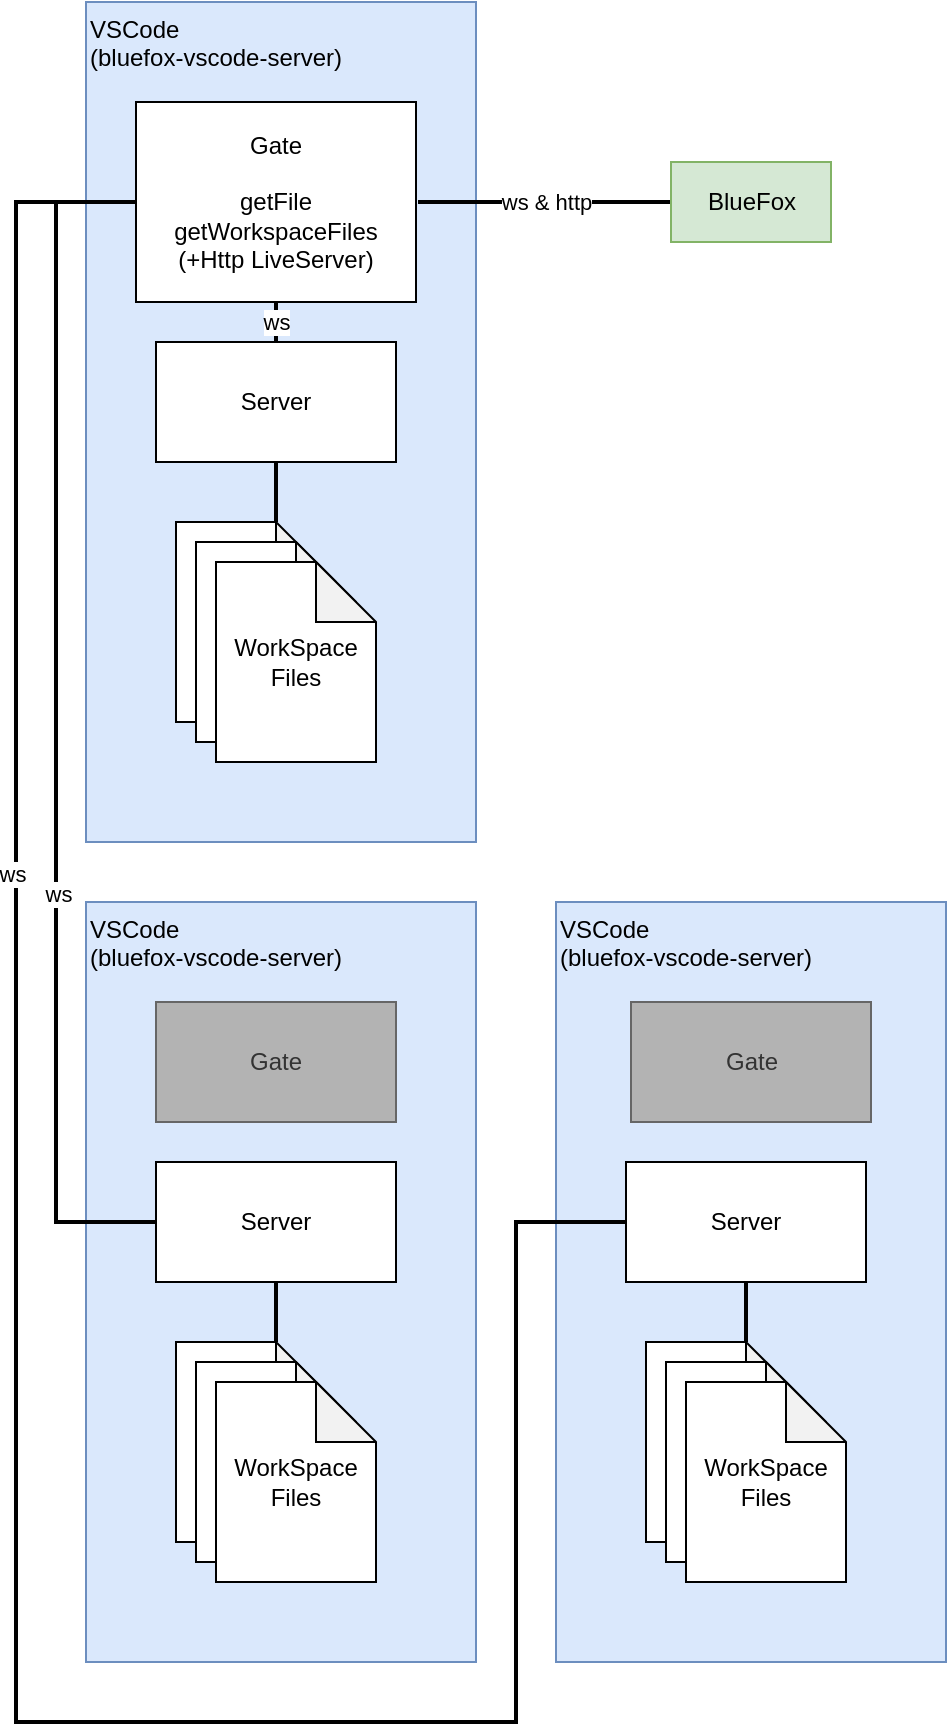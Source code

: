 <mxfile version="15.4.0" type="device"><diagram id="mF0uGgLuTAJ0pnaCI756" name="ページ1"><mxGraphModel dx="769" dy="944" grid="1" gridSize="10" guides="1" tooltips="1" connect="1" arrows="1" fold="1" page="1" pageScale="1" pageWidth="2000" pageHeight="20000" math="0" shadow="0"><root><mxCell id="0"/><mxCell id="1" parent="0"/><mxCell id="6HdusNTg1-TaHnYE0VaW-5" value="VSCode&lt;br&gt;(bluefox-vscode-server)" style="rounded=0;whiteSpace=wrap;html=1;align=left;verticalAlign=top;fillColor=#dae8fc;strokeColor=#6c8ebf;" vertex="1" parent="1"><mxGeometry x="345" y="400" width="195" height="420" as="geometry"/></mxCell><mxCell id="6HdusNTg1-TaHnYE0VaW-12" value="ws" style="edgeStyle=orthogonalEdgeStyle;rounded=0;orthogonalLoop=1;jettySize=auto;html=1;entryX=0.5;entryY=0;entryDx=0;entryDy=0;endArrow=none;endFill=0;strokeWidth=2;" edge="1" parent="1" source="6HdusNTg1-TaHnYE0VaW-1" target="6HdusNTg1-TaHnYE0VaW-2"><mxGeometry relative="1" as="geometry"/></mxCell><mxCell id="6HdusNTg1-TaHnYE0VaW-33" value="ws &amp;amp; http" style="edgeStyle=orthogonalEdgeStyle;rounded=0;orthogonalLoop=1;jettySize=auto;html=1;entryX=0;entryY=0.5;entryDx=0;entryDy=0;endArrow=none;endFill=0;strokeWidth=2;" edge="1" parent="1"><mxGeometry relative="1" as="geometry"><mxPoint x="511" y="500" as="sourcePoint"/><mxPoint x="638.5" y="500" as="targetPoint"/></mxGeometry></mxCell><mxCell id="6HdusNTg1-TaHnYE0VaW-1" value="Gate&lt;br&gt;&lt;br&gt;getFile&lt;br&gt;getWorkspaceFiles&lt;br&gt;(+Http LiveServer)" style="rounded=0;whiteSpace=wrap;html=1;" vertex="1" parent="1"><mxGeometry x="370" y="450" width="140" height="100" as="geometry"/></mxCell><mxCell id="6HdusNTg1-TaHnYE0VaW-11" style="edgeStyle=orthogonalEdgeStyle;rounded=0;orthogonalLoop=1;jettySize=auto;html=1;entryX=0;entryY=0;entryDx=50;entryDy=0;entryPerimeter=0;endArrow=none;endFill=0;strokeWidth=2;" edge="1" parent="1" source="6HdusNTg1-TaHnYE0VaW-2" target="6HdusNTg1-TaHnYE0VaW-7"><mxGeometry relative="1" as="geometry"/></mxCell><mxCell id="6HdusNTg1-TaHnYE0VaW-2" value="Server" style="rounded=0;whiteSpace=wrap;html=1;" vertex="1" parent="1"><mxGeometry x="380" y="570" width="120" height="60" as="geometry"/></mxCell><mxCell id="6HdusNTg1-TaHnYE0VaW-4" value="BlueFox" style="rounded=0;whiteSpace=wrap;html=1;fillColor=#d5e8d4;strokeColor=#82b366;" vertex="1" parent="1"><mxGeometry x="637.5" y="480" width="80" height="40" as="geometry"/></mxCell><mxCell id="6HdusNTg1-TaHnYE0VaW-10" value="" style="group" vertex="1" connectable="0" parent="1"><mxGeometry x="390" y="660" width="100" height="120" as="geometry"/></mxCell><mxCell id="6HdusNTg1-TaHnYE0VaW-7" value="" style="shape=note;whiteSpace=wrap;html=1;backgroundOutline=1;darkOpacity=0.05;verticalAlign=top;" vertex="1" parent="6HdusNTg1-TaHnYE0VaW-10"><mxGeometry width="80" height="100" as="geometry"/></mxCell><mxCell id="6HdusNTg1-TaHnYE0VaW-8" value="" style="shape=note;whiteSpace=wrap;html=1;backgroundOutline=1;darkOpacity=0.05;verticalAlign=top;" vertex="1" parent="6HdusNTg1-TaHnYE0VaW-10"><mxGeometry x="10" y="10" width="80" height="100" as="geometry"/></mxCell><mxCell id="6HdusNTg1-TaHnYE0VaW-9" value="WorkSpace&lt;br&gt;Files" style="shape=note;whiteSpace=wrap;html=1;backgroundOutline=1;darkOpacity=0.05;verticalAlign=middle;" vertex="1" parent="6HdusNTg1-TaHnYE0VaW-10"><mxGeometry x="20" y="20" width="80" height="100" as="geometry"/></mxCell><mxCell id="6HdusNTg1-TaHnYE0VaW-14" value="VSCode&lt;br&gt;(bluefox-vscode-server)" style="rounded=0;whiteSpace=wrap;html=1;align=left;verticalAlign=top;fillColor=#dae8fc;strokeColor=#6c8ebf;" vertex="1" parent="1"><mxGeometry x="580" y="850" width="195" height="380" as="geometry"/></mxCell><mxCell id="6HdusNTg1-TaHnYE0VaW-15" style="edgeStyle=orthogonalEdgeStyle;rounded=0;orthogonalLoop=1;jettySize=auto;html=1;entryX=0;entryY=0;entryDx=50;entryDy=0;entryPerimeter=0;endArrow=none;endFill=0;strokeWidth=2;" edge="1" parent="1" source="6HdusNTg1-TaHnYE0VaW-16" target="6HdusNTg1-TaHnYE0VaW-18"><mxGeometry relative="1" as="geometry"/></mxCell><mxCell id="6HdusNTg1-TaHnYE0VaW-31" style="edgeStyle=orthogonalEdgeStyle;rounded=0;orthogonalLoop=1;jettySize=auto;html=1;entryX=0;entryY=0.5;entryDx=0;entryDy=0;endArrow=none;endFill=0;strokeWidth=2;" edge="1" parent="1" source="6HdusNTg1-TaHnYE0VaW-16" target="6HdusNTg1-TaHnYE0VaW-1"><mxGeometry relative="1" as="geometry"><Array as="points"><mxPoint x="560" y="1010"/><mxPoint x="560" y="1260"/><mxPoint x="310" y="1260"/><mxPoint x="310" y="500"/></Array></mxGeometry></mxCell><mxCell id="6HdusNTg1-TaHnYE0VaW-35" value="ws" style="edgeLabel;html=1;align=center;verticalAlign=middle;resizable=0;points=[];" vertex="1" connectable="0" parent="6HdusNTg1-TaHnYE0VaW-31"><mxGeometry x="0.425" y="2" relative="1" as="geometry"><mxPoint as="offset"/></mxGeometry></mxCell><mxCell id="6HdusNTg1-TaHnYE0VaW-16" value="Server" style="rounded=0;whiteSpace=wrap;html=1;" vertex="1" parent="1"><mxGeometry x="615" y="980" width="120" height="60" as="geometry"/></mxCell><mxCell id="6HdusNTg1-TaHnYE0VaW-17" value="" style="group" vertex="1" connectable="0" parent="1"><mxGeometry x="625" y="1070" width="100" height="120" as="geometry"/></mxCell><mxCell id="6HdusNTg1-TaHnYE0VaW-18" value="" style="shape=note;whiteSpace=wrap;html=1;backgroundOutline=1;darkOpacity=0.05;verticalAlign=top;" vertex="1" parent="6HdusNTg1-TaHnYE0VaW-17"><mxGeometry width="80" height="100" as="geometry"/></mxCell><mxCell id="6HdusNTg1-TaHnYE0VaW-19" value="" style="shape=note;whiteSpace=wrap;html=1;backgroundOutline=1;darkOpacity=0.05;verticalAlign=top;" vertex="1" parent="6HdusNTg1-TaHnYE0VaW-17"><mxGeometry x="10" y="10" width="80" height="100" as="geometry"/></mxCell><mxCell id="6HdusNTg1-TaHnYE0VaW-20" value="WorkSpace&lt;br&gt;Files" style="shape=note;whiteSpace=wrap;html=1;backgroundOutline=1;darkOpacity=0.05;verticalAlign=middle;" vertex="1" parent="6HdusNTg1-TaHnYE0VaW-17"><mxGeometry x="20" y="20" width="80" height="100" as="geometry"/></mxCell><mxCell id="6HdusNTg1-TaHnYE0VaW-21" value="VSCode&lt;br&gt;(bluefox-vscode-server)" style="rounded=0;whiteSpace=wrap;html=1;align=left;verticalAlign=top;fillColor=#dae8fc;strokeColor=#6c8ebf;" vertex="1" parent="1"><mxGeometry x="345" y="850" width="195" height="380" as="geometry"/></mxCell><mxCell id="6HdusNTg1-TaHnYE0VaW-22" style="edgeStyle=orthogonalEdgeStyle;rounded=0;orthogonalLoop=1;jettySize=auto;html=1;entryX=0;entryY=0;entryDx=50;entryDy=0;entryPerimeter=0;endArrow=none;endFill=0;strokeWidth=2;" edge="1" parent="1" source="6HdusNTg1-TaHnYE0VaW-23" target="6HdusNTg1-TaHnYE0VaW-25"><mxGeometry relative="1" as="geometry"/></mxCell><mxCell id="6HdusNTg1-TaHnYE0VaW-30" style="edgeStyle=orthogonalEdgeStyle;rounded=0;orthogonalLoop=1;jettySize=auto;html=1;entryX=0;entryY=0.5;entryDx=0;entryDy=0;endArrow=none;endFill=0;strokeWidth=2;" edge="1" parent="1" source="6HdusNTg1-TaHnYE0VaW-23" target="6HdusNTg1-TaHnYE0VaW-1"><mxGeometry relative="1" as="geometry"><Array as="points"><mxPoint x="330" y="1010"/><mxPoint x="330" y="500"/></Array></mxGeometry></mxCell><mxCell id="6HdusNTg1-TaHnYE0VaW-36" value="ws" style="edgeLabel;html=1;align=center;verticalAlign=middle;resizable=0;points=[];" vertex="1" connectable="0" parent="6HdusNTg1-TaHnYE0VaW-30"><mxGeometry x="-0.287" y="-1" relative="1" as="geometry"><mxPoint as="offset"/></mxGeometry></mxCell><mxCell id="6HdusNTg1-TaHnYE0VaW-23" value="Server" style="rounded=0;whiteSpace=wrap;html=1;" vertex="1" parent="1"><mxGeometry x="380" y="980" width="120" height="60" as="geometry"/></mxCell><mxCell id="6HdusNTg1-TaHnYE0VaW-24" value="" style="group" vertex="1" connectable="0" parent="1"><mxGeometry x="390" y="1070" width="100" height="120" as="geometry"/></mxCell><mxCell id="6HdusNTg1-TaHnYE0VaW-25" value="" style="shape=note;whiteSpace=wrap;html=1;backgroundOutline=1;darkOpacity=0.05;verticalAlign=top;" vertex="1" parent="6HdusNTg1-TaHnYE0VaW-24"><mxGeometry width="80" height="100" as="geometry"/></mxCell><mxCell id="6HdusNTg1-TaHnYE0VaW-26" value="" style="shape=note;whiteSpace=wrap;html=1;backgroundOutline=1;darkOpacity=0.05;verticalAlign=top;" vertex="1" parent="6HdusNTg1-TaHnYE0VaW-24"><mxGeometry x="10" y="10" width="80" height="100" as="geometry"/></mxCell><mxCell id="6HdusNTg1-TaHnYE0VaW-27" value="WorkSpace&lt;br&gt;Files" style="shape=note;whiteSpace=wrap;html=1;backgroundOutline=1;darkOpacity=0.05;verticalAlign=middle;" vertex="1" parent="6HdusNTg1-TaHnYE0VaW-24"><mxGeometry x="20" y="20" width="80" height="100" as="geometry"/></mxCell><mxCell id="6HdusNTg1-TaHnYE0VaW-28" value="Gate" style="rounded=0;whiteSpace=wrap;html=1;fillColor=#B3B3B3;strokeColor=#666666;fontColor=#333333;" vertex="1" parent="1"><mxGeometry x="380" y="900" width="120" height="60" as="geometry"/></mxCell><mxCell id="6HdusNTg1-TaHnYE0VaW-29" value="Gate" style="rounded=0;whiteSpace=wrap;html=1;fillColor=#B3B3B3;strokeColor=#666666;fontColor=#333333;" vertex="1" parent="1"><mxGeometry x="617.5" y="900" width="120" height="60" as="geometry"/></mxCell></root></mxGraphModel></diagram></mxfile>
